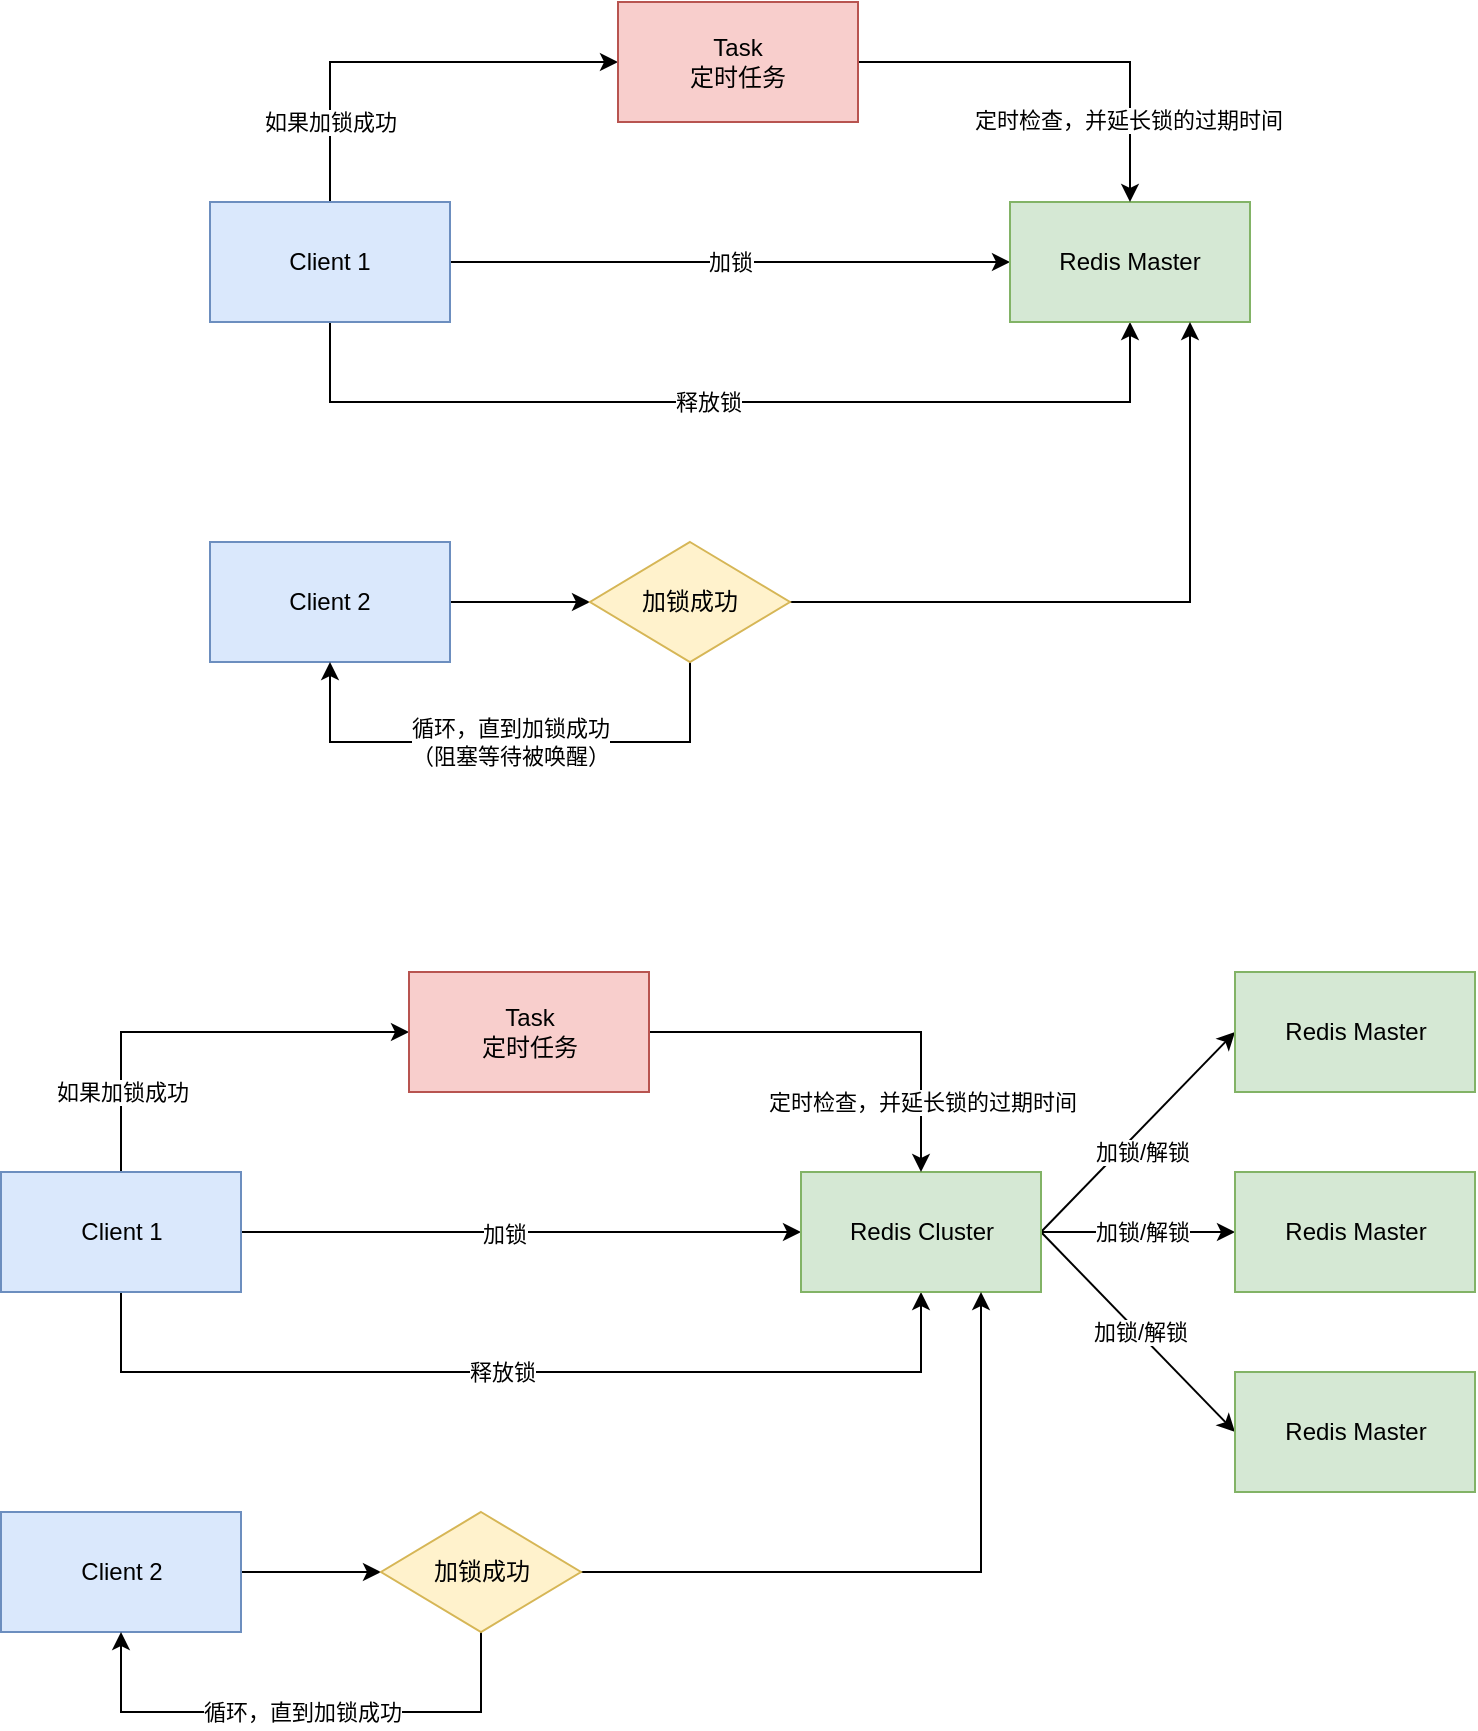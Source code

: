 <mxfile version="22.1.21" type="github">
  <diagram id="csS6xj0p1FMGxnhOgaVb" name="Page-1">
    <mxGraphModel dx="1242" dy="760" grid="1" gridSize="10" guides="1" tooltips="1" connect="1" arrows="1" fold="1" page="1" pageScale="1" pageWidth="827" pageHeight="1169" math="0" shadow="0">
      <root>
        <mxCell id="0" />
        <mxCell id="1" parent="0" />
        <mxCell id="evdlxrUFSpILPRqsL9f6-3" style="edgeStyle=orthogonalEdgeStyle;rounded=0;orthogonalLoop=1;jettySize=auto;html=1;exitX=1;exitY=0.5;exitDx=0;exitDy=0;" parent="1" source="evdlxrUFSpILPRqsL9f6-1" target="evdlxrUFSpILPRqsL9f6-2" edge="1">
          <mxGeometry relative="1" as="geometry" />
        </mxCell>
        <mxCell id="evdlxrUFSpILPRqsL9f6-4" value="加锁" style="edgeLabel;html=1;align=center;verticalAlign=middle;resizable=0;points=[];" parent="evdlxrUFSpILPRqsL9f6-3" vertex="1" connectable="0">
          <mxGeometry x="-0.093" y="1" relative="1" as="geometry">
            <mxPoint x="13" y="1" as="offset" />
          </mxGeometry>
        </mxCell>
        <mxCell id="evdlxrUFSpILPRqsL9f6-6" style="edgeStyle=orthogonalEdgeStyle;rounded=0;orthogonalLoop=1;jettySize=auto;html=1;exitX=0.5;exitY=0;exitDx=0;exitDy=0;entryX=0;entryY=0.5;entryDx=0;entryDy=0;" parent="1" source="evdlxrUFSpILPRqsL9f6-1" target="evdlxrUFSpILPRqsL9f6-5" edge="1">
          <mxGeometry relative="1" as="geometry" />
        </mxCell>
        <mxCell id="evdlxrUFSpILPRqsL9f6-8" value="如果加锁成功" style="edgeLabel;html=1;align=center;verticalAlign=middle;resizable=0;points=[];" parent="evdlxrUFSpILPRqsL9f6-6" vertex="1" connectable="0">
          <mxGeometry x="0.028" y="3" relative="1" as="geometry">
            <mxPoint x="-40" y="33" as="offset" />
          </mxGeometry>
        </mxCell>
        <mxCell id="evdlxrUFSpILPRqsL9f6-10" style="edgeStyle=orthogonalEdgeStyle;rounded=0;orthogonalLoop=1;jettySize=auto;html=1;exitX=0.5;exitY=1;exitDx=0;exitDy=0;entryX=0.5;entryY=1;entryDx=0;entryDy=0;" parent="1" source="evdlxrUFSpILPRqsL9f6-1" target="evdlxrUFSpILPRqsL9f6-2" edge="1">
          <mxGeometry relative="1" as="geometry">
            <Array as="points">
              <mxPoint x="214" y="300" />
              <mxPoint x="614" y="300" />
            </Array>
          </mxGeometry>
        </mxCell>
        <mxCell id="evdlxrUFSpILPRqsL9f6-11" value="释放锁" style="edgeLabel;html=1;align=center;verticalAlign=middle;resizable=0;points=[];" parent="evdlxrUFSpILPRqsL9f6-10" vertex="1" connectable="0">
          <mxGeometry x="-0.046" relative="1" as="geometry">
            <mxPoint as="offset" />
          </mxGeometry>
        </mxCell>
        <mxCell id="evdlxrUFSpILPRqsL9f6-1" value="Client 1" style="rounded=0;whiteSpace=wrap;html=1;fillColor=#dae8fc;strokeColor=#6c8ebf;" parent="1" vertex="1">
          <mxGeometry x="154" y="200" width="120" height="60" as="geometry" />
        </mxCell>
        <mxCell id="evdlxrUFSpILPRqsL9f6-2" value="Redis Master" style="rounded=0;whiteSpace=wrap;html=1;fillColor=#d5e8d4;strokeColor=#82b366;" parent="1" vertex="1">
          <mxGeometry x="554" y="200" width="120" height="60" as="geometry" />
        </mxCell>
        <mxCell id="evdlxrUFSpILPRqsL9f6-7" style="edgeStyle=orthogonalEdgeStyle;rounded=0;orthogonalLoop=1;jettySize=auto;html=1;exitX=1;exitY=0.5;exitDx=0;exitDy=0;entryX=0.5;entryY=0;entryDx=0;entryDy=0;" parent="1" source="evdlxrUFSpILPRqsL9f6-5" target="evdlxrUFSpILPRqsL9f6-2" edge="1">
          <mxGeometry relative="1" as="geometry" />
        </mxCell>
        <mxCell id="evdlxrUFSpILPRqsL9f6-9" value="定时检查，并延长锁的过期时间" style="edgeLabel;html=1;align=center;verticalAlign=middle;resizable=0;points=[];" parent="evdlxrUFSpILPRqsL9f6-7" vertex="1" connectable="0">
          <mxGeometry x="0.602" y="-1" relative="1" as="geometry">
            <mxPoint as="offset" />
          </mxGeometry>
        </mxCell>
        <mxCell id="evdlxrUFSpILPRqsL9f6-5" value="Task&lt;br&gt;定时任务" style="rounded=0;whiteSpace=wrap;html=1;fillColor=#f8cecc;strokeColor=#b85450;" parent="1" vertex="1">
          <mxGeometry x="358" y="100" width="120" height="60" as="geometry" />
        </mxCell>
        <mxCell id="evdlxrUFSpILPRqsL9f6-16" style="edgeStyle=orthogonalEdgeStyle;rounded=0;orthogonalLoop=1;jettySize=auto;html=1;exitX=1;exitY=0.5;exitDx=0;exitDy=0;entryX=0;entryY=0.5;entryDx=0;entryDy=0;" parent="1" source="evdlxrUFSpILPRqsL9f6-12" target="evdlxrUFSpILPRqsL9f6-14" edge="1">
          <mxGeometry relative="1" as="geometry" />
        </mxCell>
        <mxCell id="evdlxrUFSpILPRqsL9f6-12" value="Client 2" style="rounded=0;whiteSpace=wrap;html=1;fillColor=#dae8fc;strokeColor=#6c8ebf;" parent="1" vertex="1">
          <mxGeometry x="154" y="370" width="120" height="60" as="geometry" />
        </mxCell>
        <mxCell id="evdlxrUFSpILPRqsL9f6-15" style="edgeStyle=orthogonalEdgeStyle;rounded=0;orthogonalLoop=1;jettySize=auto;html=1;exitX=1;exitY=0.5;exitDx=0;exitDy=0;entryX=0.75;entryY=1;entryDx=0;entryDy=0;" parent="1" source="evdlxrUFSpILPRqsL9f6-14" target="evdlxrUFSpILPRqsL9f6-2" edge="1">
          <mxGeometry relative="1" as="geometry" />
        </mxCell>
        <mxCell id="evdlxrUFSpILPRqsL9f6-18" style="edgeStyle=orthogonalEdgeStyle;rounded=0;orthogonalLoop=1;jettySize=auto;html=1;exitX=0.5;exitY=1;exitDx=0;exitDy=0;entryX=0.5;entryY=1;entryDx=0;entryDy=0;" parent="1" source="evdlxrUFSpILPRqsL9f6-14" target="evdlxrUFSpILPRqsL9f6-12" edge="1">
          <mxGeometry relative="1" as="geometry">
            <Array as="points">
              <mxPoint x="394" y="470" />
              <mxPoint x="214" y="470" />
            </Array>
          </mxGeometry>
        </mxCell>
        <mxCell id="evdlxrUFSpILPRqsL9f6-19" value="循环，直到加锁成功&lt;br&gt;（阻塞等待被唤醒）" style="edgeLabel;html=1;align=center;verticalAlign=middle;resizable=0;points=[];" parent="evdlxrUFSpILPRqsL9f6-18" vertex="1" connectable="0">
          <mxGeometry x="-0.123" y="2" relative="1" as="geometry">
            <mxPoint x="-16" y="-2" as="offset" />
          </mxGeometry>
        </mxCell>
        <mxCell id="evdlxrUFSpILPRqsL9f6-14" value="加锁成功" style="rhombus;whiteSpace=wrap;html=1;fillColor=#fff2cc;strokeColor=#d6b656;" parent="1" vertex="1">
          <mxGeometry x="344" y="370" width="100" height="60" as="geometry" />
        </mxCell>
        <mxCell id="evdlxrUFSpILPRqsL9f6-40" style="edgeStyle=orthogonalEdgeStyle;rounded=0;orthogonalLoop=1;jettySize=auto;html=1;exitX=0.5;exitY=0;exitDx=0;exitDy=0;entryX=0;entryY=0.5;entryDx=0;entryDy=0;" parent="1" source="evdlxrUFSpILPRqsL9f6-44" target="evdlxrUFSpILPRqsL9f6-48" edge="1">
          <mxGeometry relative="1" as="geometry" />
        </mxCell>
        <mxCell id="evdlxrUFSpILPRqsL9f6-41" value="如果加锁成功" style="edgeLabel;html=1;align=center;verticalAlign=middle;resizable=0;points=[];" parent="evdlxrUFSpILPRqsL9f6-40" vertex="1" connectable="0">
          <mxGeometry x="0.028" y="3" relative="1" as="geometry">
            <mxPoint x="-40" y="33" as="offset" />
          </mxGeometry>
        </mxCell>
        <mxCell id="evdlxrUFSpILPRqsL9f6-63" style="edgeStyle=orthogonalEdgeStyle;rounded=0;orthogonalLoop=1;jettySize=auto;html=1;exitX=0.5;exitY=1;exitDx=0;exitDy=0;entryX=0.5;entryY=1;entryDx=0;entryDy=0;" parent="1" source="evdlxrUFSpILPRqsL9f6-44" target="evdlxrUFSpILPRqsL9f6-45" edge="1">
          <mxGeometry relative="1" as="geometry">
            <Array as="points">
              <mxPoint x="109.5" y="785" />
              <mxPoint x="509.5" y="785" />
            </Array>
          </mxGeometry>
        </mxCell>
        <mxCell id="evdlxrUFSpILPRqsL9f6-64" value="释放锁" style="edgeLabel;html=1;align=center;verticalAlign=middle;resizable=0;points=[];" parent="evdlxrUFSpILPRqsL9f6-63" vertex="1" connectable="0">
          <mxGeometry x="-0.041" relative="1" as="geometry">
            <mxPoint as="offset" />
          </mxGeometry>
        </mxCell>
        <mxCell id="evdlxrUFSpILPRqsL9f6-66" style="edgeStyle=orthogonalEdgeStyle;rounded=0;orthogonalLoop=1;jettySize=auto;html=1;exitX=1;exitY=0.5;exitDx=0;exitDy=0;" parent="1" source="evdlxrUFSpILPRqsL9f6-44" target="evdlxrUFSpILPRqsL9f6-45" edge="1">
          <mxGeometry relative="1" as="geometry" />
        </mxCell>
        <mxCell id="evdlxrUFSpILPRqsL9f6-67" value="加锁" style="edgeLabel;html=1;align=center;verticalAlign=middle;resizable=0;points=[];" parent="evdlxrUFSpILPRqsL9f6-66" vertex="1" connectable="0">
          <mxGeometry x="-0.064" y="-1" relative="1" as="geometry">
            <mxPoint as="offset" />
          </mxGeometry>
        </mxCell>
        <mxCell id="evdlxrUFSpILPRqsL9f6-44" value="Client 1" style="rounded=0;whiteSpace=wrap;html=1;fillColor=#dae8fc;strokeColor=#6c8ebf;" parent="1" vertex="1">
          <mxGeometry x="49.5" y="685" width="120" height="60" as="geometry" />
        </mxCell>
        <mxCell id="evdlxrUFSpILPRqsL9f6-58" style="rounded=0;orthogonalLoop=1;jettySize=auto;html=1;exitX=1;exitY=0.5;exitDx=0;exitDy=0;entryX=0;entryY=0.5;entryDx=0;entryDy=0;" parent="1" source="evdlxrUFSpILPRqsL9f6-45" target="evdlxrUFSpILPRqsL9f6-55" edge="1">
          <mxGeometry relative="1" as="geometry" />
        </mxCell>
        <mxCell id="evdlxrUFSpILPRqsL9f6-68" value="加锁/解锁" style="edgeLabel;html=1;align=center;verticalAlign=middle;resizable=0;points=[];" parent="evdlxrUFSpILPRqsL9f6-58" vertex="1" connectable="0">
          <mxGeometry x="0.088" y="-3" relative="1" as="geometry">
            <mxPoint x="-5" y="12" as="offset" />
          </mxGeometry>
        </mxCell>
        <mxCell id="evdlxrUFSpILPRqsL9f6-59" style="edgeStyle=none;rounded=0;orthogonalLoop=1;jettySize=auto;html=1;exitX=1;exitY=0.5;exitDx=0;exitDy=0;entryX=0;entryY=0.5;entryDx=0;entryDy=0;" parent="1" source="evdlxrUFSpILPRqsL9f6-45" target="evdlxrUFSpILPRqsL9f6-56" edge="1">
          <mxGeometry relative="1" as="geometry" />
        </mxCell>
        <mxCell id="evdlxrUFSpILPRqsL9f6-69" value="加锁/解锁" style="edgeLabel;html=1;align=center;verticalAlign=middle;resizable=0;points=[];" parent="evdlxrUFSpILPRqsL9f6-59" vertex="1" connectable="0">
          <mxGeometry x="-0.125" y="2" relative="1" as="geometry">
            <mxPoint x="8" y="2" as="offset" />
          </mxGeometry>
        </mxCell>
        <mxCell id="evdlxrUFSpILPRqsL9f6-60" style="edgeStyle=none;rounded=0;orthogonalLoop=1;jettySize=auto;html=1;exitX=1;exitY=0.5;exitDx=0;exitDy=0;entryX=0;entryY=0.5;entryDx=0;entryDy=0;" parent="1" source="evdlxrUFSpILPRqsL9f6-45" target="evdlxrUFSpILPRqsL9f6-57" edge="1">
          <mxGeometry relative="1" as="geometry" />
        </mxCell>
        <mxCell id="evdlxrUFSpILPRqsL9f6-70" value="加锁/解锁" style="edgeLabel;html=1;align=center;verticalAlign=middle;resizable=0;points=[];" parent="evdlxrUFSpILPRqsL9f6-60" vertex="1" connectable="0">
          <mxGeometry x="-0.131" y="-1" relative="1" as="geometry">
            <mxPoint x="8" y="6" as="offset" />
          </mxGeometry>
        </mxCell>
        <mxCell id="evdlxrUFSpILPRqsL9f6-45" value="Redis Cluster" style="rounded=0;whiteSpace=wrap;html=1;fillColor=#d5e8d4;strokeColor=#82b366;" parent="1" vertex="1">
          <mxGeometry x="449.5" y="685" width="120" height="60" as="geometry" />
        </mxCell>
        <mxCell id="evdlxrUFSpILPRqsL9f6-61" style="edgeStyle=orthogonalEdgeStyle;rounded=0;orthogonalLoop=1;jettySize=auto;html=1;exitX=1;exitY=0.5;exitDx=0;exitDy=0;entryX=0.5;entryY=0;entryDx=0;entryDy=0;" parent="1" source="evdlxrUFSpILPRqsL9f6-48" target="evdlxrUFSpILPRqsL9f6-45" edge="1">
          <mxGeometry relative="1" as="geometry" />
        </mxCell>
        <mxCell id="evdlxrUFSpILPRqsL9f6-62" value="定时检查，并延长锁的过期时间" style="edgeLabel;html=1;align=center;verticalAlign=middle;resizable=0;points=[];" parent="evdlxrUFSpILPRqsL9f6-61" vertex="1" connectable="0">
          <mxGeometry x="0.68" y="-3" relative="1" as="geometry">
            <mxPoint x="3" y="-2" as="offset" />
          </mxGeometry>
        </mxCell>
        <mxCell id="evdlxrUFSpILPRqsL9f6-48" value="Task&lt;br&gt;定时任务" style="rounded=0;whiteSpace=wrap;html=1;fillColor=#f8cecc;strokeColor=#b85450;" parent="1" vertex="1">
          <mxGeometry x="253.5" y="585" width="120" height="60" as="geometry" />
        </mxCell>
        <mxCell id="evdlxrUFSpILPRqsL9f6-49" style="edgeStyle=orthogonalEdgeStyle;rounded=0;orthogonalLoop=1;jettySize=auto;html=1;exitX=1;exitY=0.5;exitDx=0;exitDy=0;entryX=0;entryY=0.5;entryDx=0;entryDy=0;" parent="1" source="evdlxrUFSpILPRqsL9f6-50" target="evdlxrUFSpILPRqsL9f6-54" edge="1">
          <mxGeometry relative="1" as="geometry" />
        </mxCell>
        <mxCell id="evdlxrUFSpILPRqsL9f6-50" value="Client 2" style="rounded=0;whiteSpace=wrap;html=1;fillColor=#dae8fc;strokeColor=#6c8ebf;" parent="1" vertex="1">
          <mxGeometry x="49.5" y="855" width="120" height="60" as="geometry" />
        </mxCell>
        <mxCell id="evdlxrUFSpILPRqsL9f6-52" style="edgeStyle=orthogonalEdgeStyle;rounded=0;orthogonalLoop=1;jettySize=auto;html=1;exitX=0.5;exitY=1;exitDx=0;exitDy=0;entryX=0.5;entryY=1;entryDx=0;entryDy=0;" parent="1" source="evdlxrUFSpILPRqsL9f6-54" target="evdlxrUFSpILPRqsL9f6-50" edge="1">
          <mxGeometry relative="1" as="geometry">
            <Array as="points">
              <mxPoint x="289.5" y="955" />
              <mxPoint x="109.5" y="955" />
            </Array>
          </mxGeometry>
        </mxCell>
        <mxCell id="evdlxrUFSpILPRqsL9f6-53" value="循环，直到加锁成功" style="edgeLabel;html=1;align=center;verticalAlign=middle;resizable=0;points=[];" parent="evdlxrUFSpILPRqsL9f6-52" vertex="1" connectable="0">
          <mxGeometry x="-0.123" y="2" relative="1" as="geometry">
            <mxPoint x="-16" y="-2" as="offset" />
          </mxGeometry>
        </mxCell>
        <mxCell id="evdlxrUFSpILPRqsL9f6-65" style="edgeStyle=orthogonalEdgeStyle;rounded=0;orthogonalLoop=1;jettySize=auto;html=1;exitX=1;exitY=0.5;exitDx=0;exitDy=0;entryX=0.75;entryY=1;entryDx=0;entryDy=0;" parent="1" source="evdlxrUFSpILPRqsL9f6-54" target="evdlxrUFSpILPRqsL9f6-45" edge="1">
          <mxGeometry relative="1" as="geometry" />
        </mxCell>
        <mxCell id="evdlxrUFSpILPRqsL9f6-54" value="加锁成功" style="rhombus;whiteSpace=wrap;html=1;fillColor=#fff2cc;strokeColor=#d6b656;" parent="1" vertex="1">
          <mxGeometry x="239.5" y="855" width="100" height="60" as="geometry" />
        </mxCell>
        <mxCell id="evdlxrUFSpILPRqsL9f6-55" value="Redis Master" style="rounded=0;whiteSpace=wrap;html=1;fillColor=#d5e8d4;strokeColor=#82b366;" parent="1" vertex="1">
          <mxGeometry x="666.5" y="585" width="120" height="60" as="geometry" />
        </mxCell>
        <mxCell id="evdlxrUFSpILPRqsL9f6-56" value="Redis Master" style="rounded=0;whiteSpace=wrap;html=1;fillColor=#d5e8d4;strokeColor=#82b366;" parent="1" vertex="1">
          <mxGeometry x="666.5" y="685" width="120" height="60" as="geometry" />
        </mxCell>
        <mxCell id="evdlxrUFSpILPRqsL9f6-57" value="Redis Master" style="rounded=0;whiteSpace=wrap;html=1;fillColor=#d5e8d4;strokeColor=#82b366;" parent="1" vertex="1">
          <mxGeometry x="666.5" y="785" width="120" height="60" as="geometry" />
        </mxCell>
      </root>
    </mxGraphModel>
  </diagram>
</mxfile>
